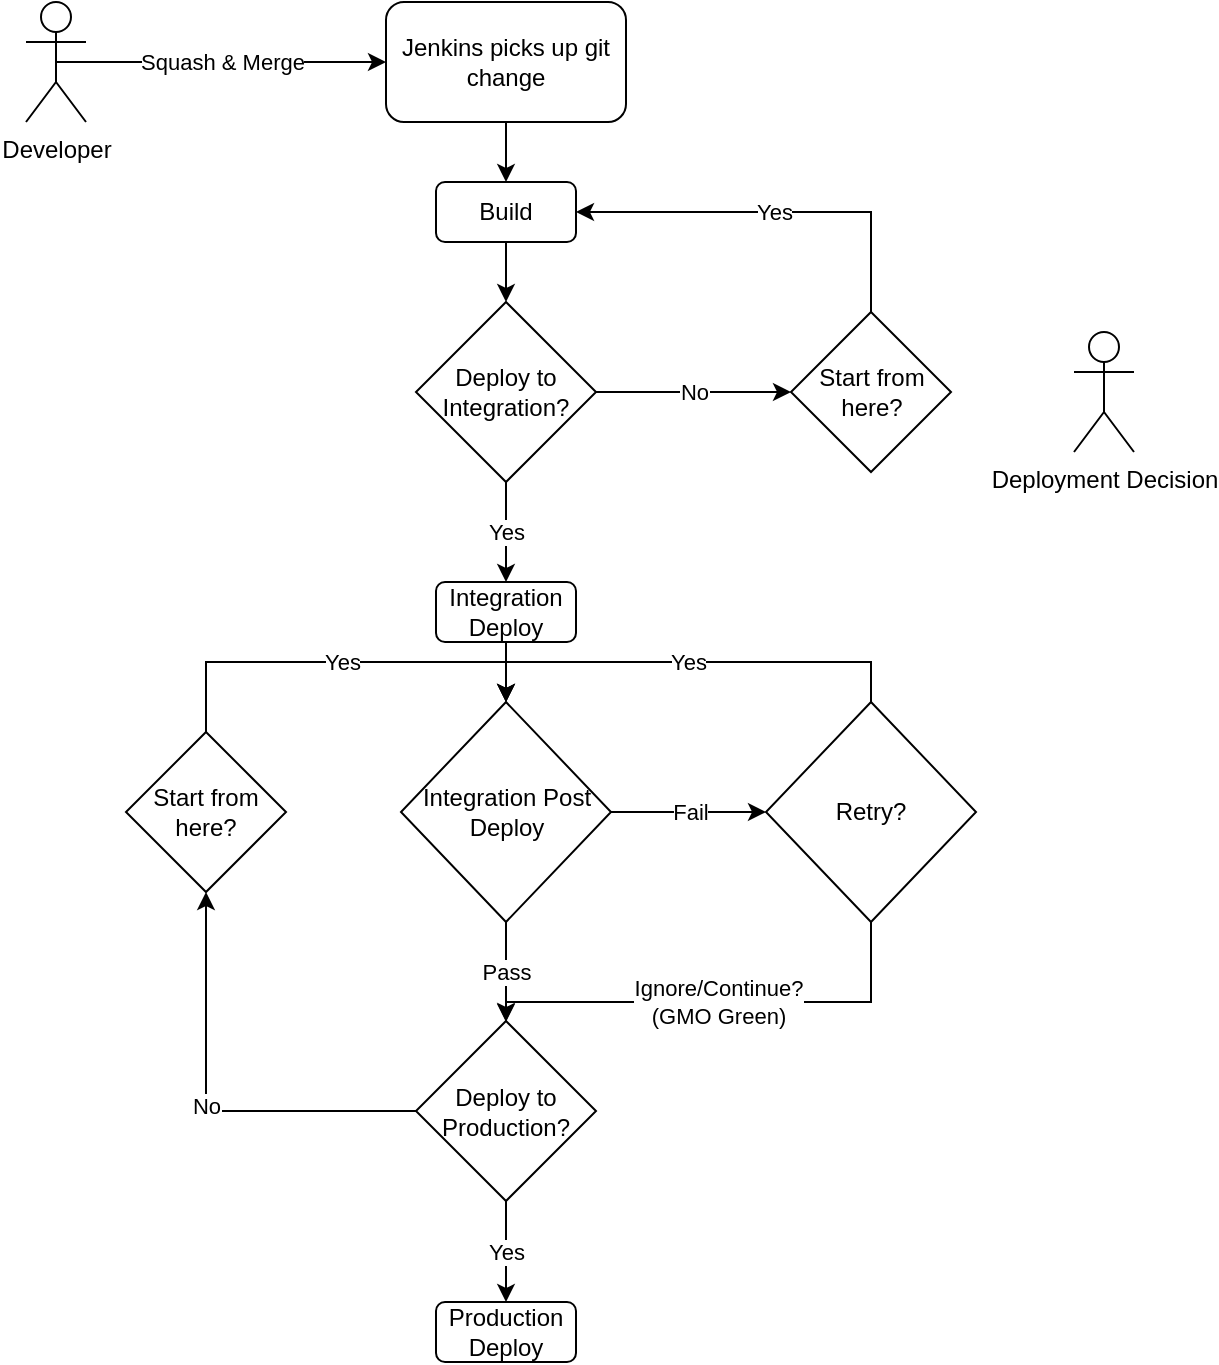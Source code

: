<mxfile version="12.5.5" type="github">
  <diagram id="C5RBs43oDa-KdzZeNtuy" name="Page-1">
    <mxGraphModel dx="1944" dy="982" grid="1" gridSize="10" guides="1" tooltips="1" connect="1" arrows="1" fold="1" page="1" pageScale="1" pageWidth="827" pageHeight="1169" math="0" shadow="0">
      <root>
        <mxCell id="WIyWlLk6GJQsqaUBKTNV-0"/>
        <mxCell id="WIyWlLk6GJQsqaUBKTNV-1" parent="WIyWlLk6GJQsqaUBKTNV-0"/>
        <mxCell id="BCiQyHjomMqvo1AbY9es-8" value="Developer" style="shape=umlActor;verticalLabelPosition=bottom;labelBackgroundColor=#ffffff;verticalAlign=top;html=1;outlineConnect=0;" vertex="1" parent="WIyWlLk6GJQsqaUBKTNV-1">
          <mxGeometry x="176" y="160" width="30" height="60" as="geometry"/>
        </mxCell>
        <mxCell id="BCiQyHjomMqvo1AbY9es-15" value="Jenkins picks up git change" style="rounded=1;whiteSpace=wrap;html=1;" vertex="1" parent="WIyWlLk6GJQsqaUBKTNV-1">
          <mxGeometry x="356" y="160" width="120" height="60" as="geometry"/>
        </mxCell>
        <mxCell id="BCiQyHjomMqvo1AbY9es-16" value="Squash &amp;amp; Merge" style="edgeStyle=orthogonalEdgeStyle;rounded=0;orthogonalLoop=1;jettySize=auto;html=1;exitX=0.5;exitY=0.5;exitDx=0;exitDy=0;exitPerimeter=0;" edge="1" parent="WIyWlLk6GJQsqaUBKTNV-1" source="BCiQyHjomMqvo1AbY9es-8" target="BCiQyHjomMqvo1AbY9es-15">
          <mxGeometry relative="1" as="geometry"/>
        </mxCell>
        <mxCell id="BCiQyHjomMqvo1AbY9es-18" value="Build" style="rounded=1;whiteSpace=wrap;html=1;" vertex="1" parent="WIyWlLk6GJQsqaUBKTNV-1">
          <mxGeometry x="381" y="250" width="70" height="30" as="geometry"/>
        </mxCell>
        <mxCell id="BCiQyHjomMqvo1AbY9es-20" style="edgeStyle=orthogonalEdgeStyle;rounded=0;orthogonalLoop=1;jettySize=auto;html=1;" edge="1" parent="WIyWlLk6GJQsqaUBKTNV-1" source="BCiQyHjomMqvo1AbY9es-15" target="BCiQyHjomMqvo1AbY9es-18">
          <mxGeometry relative="1" as="geometry"/>
        </mxCell>
        <mxCell id="BCiQyHjomMqvo1AbY9es-19" value="Deploy to Integration?" style="rhombus;whiteSpace=wrap;html=1;" vertex="1" parent="WIyWlLk6GJQsqaUBKTNV-1">
          <mxGeometry x="371" y="310" width="90" height="90" as="geometry"/>
        </mxCell>
        <mxCell id="BCiQyHjomMqvo1AbY9es-21" style="edgeStyle=orthogonalEdgeStyle;rounded=0;orthogonalLoop=1;jettySize=auto;html=1;exitX=0.5;exitY=1;exitDx=0;exitDy=0;entryX=0.5;entryY=0;entryDx=0;entryDy=0;" edge="1" parent="WIyWlLk6GJQsqaUBKTNV-1" source="BCiQyHjomMqvo1AbY9es-18" target="BCiQyHjomMqvo1AbY9es-19">
          <mxGeometry relative="1" as="geometry"/>
        </mxCell>
        <mxCell id="BCiQyHjomMqvo1AbY9es-22" value="Integration Deploy" style="rounded=1;whiteSpace=wrap;html=1;" vertex="1" parent="WIyWlLk6GJQsqaUBKTNV-1">
          <mxGeometry x="381" y="450" width="70" height="30" as="geometry"/>
        </mxCell>
        <mxCell id="BCiQyHjomMqvo1AbY9es-23" value="Yes" style="edgeStyle=orthogonalEdgeStyle;rounded=0;orthogonalLoop=1;jettySize=auto;html=1;exitX=0.5;exitY=1;exitDx=0;exitDy=0;entryX=0.5;entryY=0;entryDx=0;entryDy=0;" edge="1" parent="WIyWlLk6GJQsqaUBKTNV-1" source="BCiQyHjomMqvo1AbY9es-19" target="BCiQyHjomMqvo1AbY9es-22">
          <mxGeometry relative="1" as="geometry"/>
        </mxCell>
        <mxCell id="BCiQyHjomMqvo1AbY9es-25" value="Integration Post Deploy" style="rhombus;whiteSpace=wrap;html=1;" vertex="1" parent="WIyWlLk6GJQsqaUBKTNV-1">
          <mxGeometry x="363.5" y="510" width="105" height="110" as="geometry"/>
        </mxCell>
        <mxCell id="BCiQyHjomMqvo1AbY9es-26" style="edgeStyle=orthogonalEdgeStyle;rounded=0;orthogonalLoop=1;jettySize=auto;html=1;exitX=0.5;exitY=1;exitDx=0;exitDy=0;entryX=0.5;entryY=0;entryDx=0;entryDy=0;" edge="1" parent="WIyWlLk6GJQsqaUBKTNV-1" source="BCiQyHjomMqvo1AbY9es-22" target="BCiQyHjomMqvo1AbY9es-25">
          <mxGeometry relative="1" as="geometry"/>
        </mxCell>
        <mxCell id="BCiQyHjomMqvo1AbY9es-27" value="Deploy to Production?" style="rhombus;whiteSpace=wrap;html=1;" vertex="1" parent="WIyWlLk6GJQsqaUBKTNV-1">
          <mxGeometry x="371" y="669.5" width="90" height="90" as="geometry"/>
        </mxCell>
        <mxCell id="BCiQyHjomMqvo1AbY9es-28" value="Pass" style="edgeStyle=orthogonalEdgeStyle;rounded=0;orthogonalLoop=1;jettySize=auto;html=1;entryX=0.5;entryY=0;entryDx=0;entryDy=0;" edge="1" parent="WIyWlLk6GJQsqaUBKTNV-1" source="BCiQyHjomMqvo1AbY9es-25" target="BCiQyHjomMqvo1AbY9es-27">
          <mxGeometry relative="1" as="geometry"/>
        </mxCell>
        <mxCell id="BCiQyHjomMqvo1AbY9es-30" value="Production Deploy" style="rounded=1;whiteSpace=wrap;html=1;" vertex="1" parent="WIyWlLk6GJQsqaUBKTNV-1">
          <mxGeometry x="381" y="810" width="70" height="30" as="geometry"/>
        </mxCell>
        <mxCell id="BCiQyHjomMqvo1AbY9es-31" value="Yes" style="edgeStyle=orthogonalEdgeStyle;rounded=0;orthogonalLoop=1;jettySize=auto;html=1;exitX=0.5;exitY=1;exitDx=0;exitDy=0;entryX=0.5;entryY=0;entryDx=0;entryDy=0;" edge="1" parent="WIyWlLk6GJQsqaUBKTNV-1" source="BCiQyHjomMqvo1AbY9es-27" target="BCiQyHjomMqvo1AbY9es-30">
          <mxGeometry relative="1" as="geometry"/>
        </mxCell>
        <mxCell id="BCiQyHjomMqvo1AbY9es-36" value="Yes" style="edgeStyle=orthogonalEdgeStyle;rounded=0;orthogonalLoop=1;jettySize=auto;html=1;exitX=0.5;exitY=0;exitDx=0;exitDy=0;entryX=0.5;entryY=0;entryDx=0;entryDy=0;" edge="1" parent="WIyWlLk6GJQsqaUBKTNV-1" source="BCiQyHjomMqvo1AbY9es-33" target="BCiQyHjomMqvo1AbY9es-25">
          <mxGeometry relative="1" as="geometry"/>
        </mxCell>
        <mxCell id="BCiQyHjomMqvo1AbY9es-38" value="Ignore/Continue?&lt;br&gt;(GMO Green)" style="edgeStyle=orthogonalEdgeStyle;rounded=0;orthogonalLoop=1;jettySize=auto;html=1;" edge="1" parent="WIyWlLk6GJQsqaUBKTNV-1" source="BCiQyHjomMqvo1AbY9es-33">
          <mxGeometry relative="1" as="geometry">
            <mxPoint x="416" y="670" as="targetPoint"/>
            <Array as="points">
              <mxPoint x="599" y="660"/>
              <mxPoint x="416" y="660"/>
            </Array>
          </mxGeometry>
        </mxCell>
        <mxCell id="BCiQyHjomMqvo1AbY9es-33" value="Retry?" style="rhombus;whiteSpace=wrap;html=1;" vertex="1" parent="WIyWlLk6GJQsqaUBKTNV-1">
          <mxGeometry x="546" y="510" width="105" height="110" as="geometry"/>
        </mxCell>
        <mxCell id="BCiQyHjomMqvo1AbY9es-34" value="Fail" style="edgeStyle=orthogonalEdgeStyle;rounded=0;orthogonalLoop=1;jettySize=auto;html=1;exitX=1;exitY=0.5;exitDx=0;exitDy=0;entryX=0;entryY=0.5;entryDx=0;entryDy=0;" edge="1" parent="WIyWlLk6GJQsqaUBKTNV-1" source="BCiQyHjomMqvo1AbY9es-25" target="BCiQyHjomMqvo1AbY9es-33">
          <mxGeometry relative="1" as="geometry"/>
        </mxCell>
        <mxCell id="BCiQyHjomMqvo1AbY9es-42" value="Yes" style="edgeStyle=orthogonalEdgeStyle;rounded=0;orthogonalLoop=1;jettySize=auto;html=1;entryX=1;entryY=0.5;entryDx=0;entryDy=0;exitX=0.5;exitY=0;exitDx=0;exitDy=0;" edge="1" parent="WIyWlLk6GJQsqaUBKTNV-1" source="BCiQyHjomMqvo1AbY9es-40" target="BCiQyHjomMqvo1AbY9es-18">
          <mxGeometry relative="1" as="geometry">
            <Array as="points">
              <mxPoint x="599" y="265"/>
            </Array>
          </mxGeometry>
        </mxCell>
        <mxCell id="BCiQyHjomMqvo1AbY9es-40" value="Start from here?" style="rhombus;whiteSpace=wrap;html=1;" vertex="1" parent="WIyWlLk6GJQsqaUBKTNV-1">
          <mxGeometry x="558.5" y="315" width="80" height="80" as="geometry"/>
        </mxCell>
        <mxCell id="BCiQyHjomMqvo1AbY9es-41" value="No" style="edgeStyle=orthogonalEdgeStyle;rounded=0;orthogonalLoop=1;jettySize=auto;html=1;entryX=0;entryY=0.5;entryDx=0;entryDy=0;" edge="1" parent="WIyWlLk6GJQsqaUBKTNV-1" source="BCiQyHjomMqvo1AbY9es-19" target="BCiQyHjomMqvo1AbY9es-40">
          <mxGeometry relative="1" as="geometry"/>
        </mxCell>
        <mxCell id="BCiQyHjomMqvo1AbY9es-48" value="Yes" style="edgeStyle=orthogonalEdgeStyle;rounded=0;orthogonalLoop=1;jettySize=auto;html=1;exitX=0.5;exitY=0;exitDx=0;exitDy=0;" edge="1" parent="WIyWlLk6GJQsqaUBKTNV-1" source="BCiQyHjomMqvo1AbY9es-46">
          <mxGeometry relative="1" as="geometry">
            <mxPoint x="416" y="510" as="targetPoint"/>
            <Array as="points">
              <mxPoint x="266" y="490"/>
              <mxPoint x="416" y="490"/>
            </Array>
          </mxGeometry>
        </mxCell>
        <mxCell id="BCiQyHjomMqvo1AbY9es-46" value="Start from here?" style="rhombus;whiteSpace=wrap;html=1;" vertex="1" parent="WIyWlLk6GJQsqaUBKTNV-1">
          <mxGeometry x="226" y="525" width="80" height="80" as="geometry"/>
        </mxCell>
        <mxCell id="BCiQyHjomMqvo1AbY9es-47" value="No" style="edgeStyle=orthogonalEdgeStyle;rounded=0;orthogonalLoop=1;jettySize=auto;html=1;exitX=0;exitY=0.5;exitDx=0;exitDy=0;entryX=0.5;entryY=1;entryDx=0;entryDy=0;" edge="1" parent="WIyWlLk6GJQsqaUBKTNV-1" source="BCiQyHjomMqvo1AbY9es-27" target="BCiQyHjomMqvo1AbY9es-46">
          <mxGeometry relative="1" as="geometry">
            <Array as="points">
              <mxPoint x="266" y="715"/>
            </Array>
          </mxGeometry>
        </mxCell>
        <mxCell id="BCiQyHjomMqvo1AbY9es-78" value="Deployment Decision" style="shape=umlActor;verticalLabelPosition=bottom;labelBackgroundColor=#ffffff;verticalAlign=top;html=1;outlineConnect=0;" vertex="1" parent="WIyWlLk6GJQsqaUBKTNV-1">
          <mxGeometry x="700" y="325" width="30" height="60" as="geometry"/>
        </mxCell>
      </root>
    </mxGraphModel>
  </diagram>
</mxfile>
